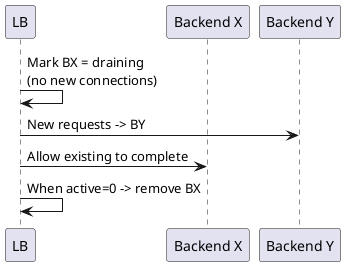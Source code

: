 @startuml
participant "LB" as LB
participant "Backend X" as BX
participant "Backend Y" as BY

LB -> LB : Mark BX = draining\n(no new connections)
LB -> BY : New requests -> BY
LB -> BX : Allow existing to complete
LB -> LB : When active=0 -> remove BX
@enduml